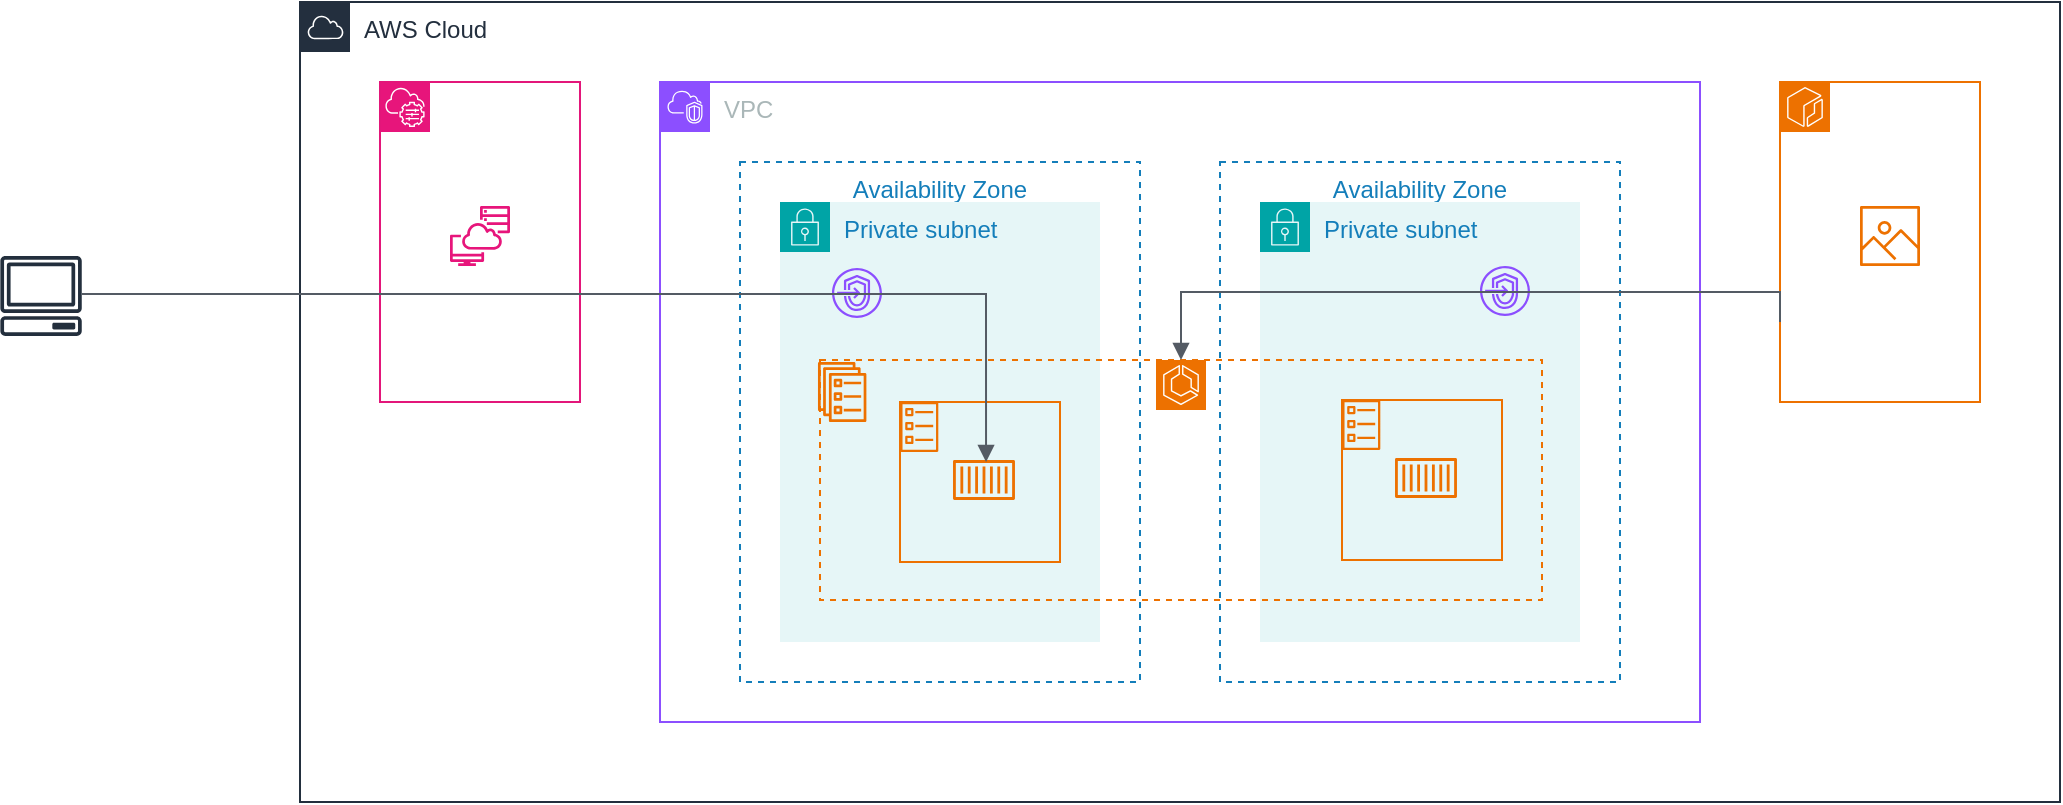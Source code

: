 <mxfile version="27.0.5">
  <diagram name="ページ1" id="8_Q9wC40AdxHY_8lKtXo">
    <mxGraphModel dx="1668" dy="934" grid="1" gridSize="10" guides="1" tooltips="1" connect="1" arrows="1" fold="1" page="1" pageScale="1" pageWidth="1169" pageHeight="827" math="0" shadow="0">
      <root>
        <mxCell id="0" />
        <mxCell id="1" parent="0" />
        <mxCell id="eQUanYn3twkdHNA9Sruw-1" value="AWS Cloud" style="points=[[0,0],[0.25,0],[0.5,0],[0.75,0],[1,0],[1,0.25],[1,0.5],[1,0.75],[1,1],[0.75,1],[0.5,1],[0.25,1],[0,1],[0,0.75],[0,0.5],[0,0.25]];outlineConnect=0;gradientColor=none;html=1;whiteSpace=wrap;fontSize=12;fontStyle=0;container=1;pointerEvents=0;collapsible=0;recursiveResize=0;shape=mxgraph.aws4.group;grIcon=mxgraph.aws4.group_aws_cloud;strokeColor=#232F3E;fillColor=none;verticalAlign=top;align=left;spacingLeft=30;fontColor=#232F3E;dashed=0;" vertex="1" parent="1">
          <mxGeometry x="220" y="120" width="880" height="400" as="geometry" />
        </mxCell>
        <mxCell id="eQUanYn3twkdHNA9Sruw-10" value="" style="rounded=0;whiteSpace=wrap;html=1;strokeColor=#ED7100;fillColor=none;" vertex="1" parent="eQUanYn3twkdHNA9Sruw-1">
          <mxGeometry x="740" y="40" width="100" height="160" as="geometry" />
        </mxCell>
        <mxCell id="eQUanYn3twkdHNA9Sruw-6" value="" style="sketch=0;points=[[0,0,0],[0.25,0,0],[0.5,0,0],[0.75,0,0],[1,0,0],[0,1,0],[0.25,1,0],[0.5,1,0],[0.75,1,0],[1,1,0],[0,0.25,0],[0,0.5,0],[0,0.75,0],[1,0.25,0],[1,0.5,0],[1,0.75,0]];outlineConnect=0;fontColor=#232F3E;fillColor=#ED7100;strokeColor=#ffffff;dashed=0;verticalLabelPosition=bottom;verticalAlign=top;align=center;html=1;fontSize=12;fontStyle=0;aspect=fixed;shape=mxgraph.aws4.resourceIcon;resIcon=mxgraph.aws4.ecr;" vertex="1" parent="eQUanYn3twkdHNA9Sruw-1">
          <mxGeometry x="740" y="40" width="25" height="25" as="geometry" />
        </mxCell>
        <mxCell id="eQUanYn3twkdHNA9Sruw-12" value="" style="sketch=0;outlineConnect=0;fontColor=#232F3E;gradientColor=none;fillColor=#ED7100;strokeColor=none;dashed=0;verticalLabelPosition=bottom;verticalAlign=top;align=center;html=1;fontSize=12;fontStyle=0;aspect=fixed;pointerEvents=1;shape=mxgraph.aws4.container_registry_image;" vertex="1" parent="eQUanYn3twkdHNA9Sruw-1">
          <mxGeometry x="780" y="102" width="30" height="30" as="geometry" />
        </mxCell>
        <mxCell id="eQUanYn3twkdHNA9Sruw-2" value="VPC" style="points=[[0,0],[0.25,0],[0.5,0],[0.75,0],[1,0],[1,0.25],[1,0.5],[1,0.75],[1,1],[0.75,1],[0.5,1],[0.25,1],[0,1],[0,0.75],[0,0.5],[0,0.25]];outlineConnect=0;gradientColor=none;html=1;whiteSpace=wrap;fontSize=12;fontStyle=0;container=1;pointerEvents=0;collapsible=0;recursiveResize=0;shape=mxgraph.aws4.group;grIcon=mxgraph.aws4.group_vpc2;strokeColor=#8C4FFF;fillColor=none;verticalAlign=top;align=left;spacingLeft=30;fontColor=#AAB7B8;dashed=0;" vertex="1" parent="eQUanYn3twkdHNA9Sruw-1">
          <mxGeometry x="180" y="40" width="520" height="320" as="geometry" />
        </mxCell>
        <mxCell id="eQUanYn3twkdHNA9Sruw-23" value="Availability Zone" style="fillColor=none;strokeColor=#147EBA;dashed=1;verticalAlign=top;fontStyle=0;fontColor=#147EBA;whiteSpace=wrap;html=1;" vertex="1" parent="eQUanYn3twkdHNA9Sruw-2">
          <mxGeometry x="40" y="40" width="200" height="260" as="geometry" />
        </mxCell>
        <mxCell id="eQUanYn3twkdHNA9Sruw-17" value="Private subnet" style="points=[[0,0],[0.25,0],[0.5,0],[0.75,0],[1,0],[1,0.25],[1,0.5],[1,0.75],[1,1],[0.75,1],[0.5,1],[0.25,1],[0,1],[0,0.75],[0,0.5],[0,0.25]];outlineConnect=0;gradientColor=none;html=1;whiteSpace=wrap;fontSize=12;fontStyle=0;container=1;pointerEvents=0;collapsible=0;recursiveResize=0;shape=mxgraph.aws4.group;grIcon=mxgraph.aws4.group_security_group;grStroke=0;strokeColor=#00A4A6;fillColor=#E6F6F7;verticalAlign=top;align=left;spacingLeft=30;fontColor=#147EBA;dashed=0;" vertex="1" parent="eQUanYn3twkdHNA9Sruw-2">
          <mxGeometry x="60" y="60" width="160" height="220" as="geometry" />
        </mxCell>
        <mxCell id="eQUanYn3twkdHNA9Sruw-22" value="" style="sketch=0;outlineConnect=0;fontColor=#232F3E;gradientColor=none;fillColor=#ED7100;strokeColor=none;dashed=0;verticalLabelPosition=bottom;verticalAlign=top;align=center;html=1;fontSize=12;fontStyle=0;aspect=fixed;pointerEvents=1;shape=mxgraph.aws4.container_1;" vertex="1" parent="eQUanYn3twkdHNA9Sruw-17">
          <mxGeometry x="86.51" y="129" width="30.97" height="20" as="geometry" />
        </mxCell>
        <mxCell id="eQUanYn3twkdHNA9Sruw-20" value="" style="rounded=0;whiteSpace=wrap;html=1;strokeColor=#ED7100;fillColor=none;" vertex="1" parent="eQUanYn3twkdHNA9Sruw-17">
          <mxGeometry x="60" y="100" width="80" height="80" as="geometry" />
        </mxCell>
        <mxCell id="eQUanYn3twkdHNA9Sruw-21" value="" style="sketch=0;outlineConnect=0;fontColor=#232F3E;gradientColor=none;fillColor=#ED7100;strokeColor=none;dashed=0;verticalLabelPosition=bottom;verticalAlign=top;align=center;html=1;fontSize=12;fontStyle=0;aspect=fixed;pointerEvents=1;shape=mxgraph.aws4.ecs_task;" vertex="1" parent="eQUanYn3twkdHNA9Sruw-17">
          <mxGeometry x="60.0" y="100" width="19.28" height="25" as="geometry" />
        </mxCell>
        <mxCell id="eQUanYn3twkdHNA9Sruw-16" value="" style="sketch=0;points=[[0,0,0],[0.25,0,0],[0.5,0,0],[0.75,0,0],[1,0,0],[0,1,0],[0.25,1,0],[0.5,1,0],[0.75,1,0],[1,1,0],[0,0.25,0],[0,0.5,0],[0,0.75,0],[1,0.25,0],[1,0.5,0],[1,0.75,0]];outlineConnect=0;fontColor=#232F3E;fillColor=#ED7100;strokeColor=#ffffff;dashed=0;verticalLabelPosition=bottom;verticalAlign=top;align=center;html=1;fontSize=12;fontStyle=0;aspect=fixed;shape=mxgraph.aws4.resourceIcon;resIcon=mxgraph.aws4.ecs;" vertex="1" parent="eQUanYn3twkdHNA9Sruw-2">
          <mxGeometry x="248" y="139" width="25" height="25" as="geometry" />
        </mxCell>
        <mxCell id="eQUanYn3twkdHNA9Sruw-18" value="" style="sketch=0;outlineConnect=0;fontColor=#232F3E;gradientColor=none;fillColor=#ED7100;strokeColor=none;dashed=0;verticalLabelPosition=bottom;verticalAlign=top;align=center;html=1;fontSize=12;fontStyle=0;aspect=fixed;pointerEvents=1;shape=mxgraph.aws4.ecs_service;" vertex="1" parent="eQUanYn3twkdHNA9Sruw-2">
          <mxGeometry x="78.9" y="140" width="24.38" height="30" as="geometry" />
        </mxCell>
        <mxCell id="eQUanYn3twkdHNA9Sruw-33" value="Availability Zone" style="fillColor=none;strokeColor=#147EBA;dashed=1;verticalAlign=top;fontStyle=0;fontColor=#147EBA;whiteSpace=wrap;html=1;" vertex="1" parent="eQUanYn3twkdHNA9Sruw-2">
          <mxGeometry x="280" y="40" width="200" height="260" as="geometry" />
        </mxCell>
        <mxCell id="eQUanYn3twkdHNA9Sruw-34" value="Private subnet" style="points=[[0,0],[0.25,0],[0.5,0],[0.75,0],[1,0],[1,0.25],[1,0.5],[1,0.75],[1,1],[0.75,1],[0.5,1],[0.25,1],[0,1],[0,0.75],[0,0.5],[0,0.25]];outlineConnect=0;gradientColor=none;html=1;whiteSpace=wrap;fontSize=12;fontStyle=0;container=1;pointerEvents=0;collapsible=0;recursiveResize=0;shape=mxgraph.aws4.group;grIcon=mxgraph.aws4.group_security_group;grStroke=0;strokeColor=#00A4A6;fillColor=#E6F6F7;verticalAlign=top;align=left;spacingLeft=30;fontColor=#147EBA;dashed=0;" vertex="1" parent="eQUanYn3twkdHNA9Sruw-2">
          <mxGeometry x="300" y="60" width="160" height="220" as="geometry" />
        </mxCell>
        <mxCell id="eQUanYn3twkdHNA9Sruw-35" value="" style="sketch=0;outlineConnect=0;fontColor=#232F3E;gradientColor=none;fillColor=#ED7100;strokeColor=none;dashed=0;verticalLabelPosition=bottom;verticalAlign=top;align=center;html=1;fontSize=12;fontStyle=0;aspect=fixed;pointerEvents=1;shape=mxgraph.aws4.container_1;" vertex="1" parent="eQUanYn3twkdHNA9Sruw-34">
          <mxGeometry x="67.51" y="128" width="30.97" height="20" as="geometry" />
        </mxCell>
        <mxCell id="eQUanYn3twkdHNA9Sruw-36" value="" style="rounded=0;whiteSpace=wrap;html=1;strokeColor=#ED7100;fillColor=none;" vertex="1" parent="eQUanYn3twkdHNA9Sruw-34">
          <mxGeometry x="41" y="99" width="80" height="80" as="geometry" />
        </mxCell>
        <mxCell id="eQUanYn3twkdHNA9Sruw-37" value="" style="sketch=0;outlineConnect=0;fontColor=#232F3E;gradientColor=none;fillColor=#ED7100;strokeColor=none;dashed=0;verticalLabelPosition=bottom;verticalAlign=top;align=center;html=1;fontSize=12;fontStyle=0;aspect=fixed;pointerEvents=1;shape=mxgraph.aws4.ecs_task;" vertex="1" parent="eQUanYn3twkdHNA9Sruw-34">
          <mxGeometry x="41" y="99" width="19.28" height="25" as="geometry" />
        </mxCell>
        <mxCell id="eQUanYn3twkdHNA9Sruw-32" value="" style="rounded=0;whiteSpace=wrap;html=1;strokeColor=#ED7100;fillColor=none;dashed=1;" vertex="1" parent="eQUanYn3twkdHNA9Sruw-34">
          <mxGeometry x="-220" y="79" width="361" height="120" as="geometry" />
        </mxCell>
        <mxCell id="eQUanYn3twkdHNA9Sruw-39" value="" style="sketch=0;outlineConnect=0;fontColor=#232F3E;gradientColor=none;fillColor=#8C4FFF;strokeColor=none;dashed=0;verticalLabelPosition=bottom;verticalAlign=top;align=center;html=1;fontSize=12;fontStyle=0;aspect=fixed;pointerEvents=1;shape=mxgraph.aws4.endpoints;" vertex="1" parent="eQUanYn3twkdHNA9Sruw-2">
          <mxGeometry x="410" y="92" width="25" height="25" as="geometry" />
        </mxCell>
        <mxCell id="eQUanYn3twkdHNA9Sruw-44" value="" style="sketch=0;outlineConnect=0;fontColor=#232F3E;gradientColor=none;fillColor=#8C4FFF;strokeColor=none;dashed=0;verticalLabelPosition=bottom;verticalAlign=top;align=center;html=1;fontSize=12;fontStyle=0;aspect=fixed;pointerEvents=1;shape=mxgraph.aws4.endpoints;" vertex="1" parent="eQUanYn3twkdHNA9Sruw-2">
          <mxGeometry x="86" y="93" width="25" height="25" as="geometry" />
        </mxCell>
        <mxCell id="eQUanYn3twkdHNA9Sruw-41" value="" style="edgeStyle=orthogonalEdgeStyle;html=1;endArrow=block;elbow=vertical;startArrow=none;endFill=1;strokeColor=#545B64;rounded=0;exitX=0;exitY=0.75;exitDx=0;exitDy=0;entryX=0.5;entryY=0;entryDx=0;entryDy=0;" edge="1" parent="eQUanYn3twkdHNA9Sruw-1" source="eQUanYn3twkdHNA9Sruw-10" target="eQUanYn3twkdHNA9Sruw-32">
          <mxGeometry width="100" relative="1" as="geometry">
            <mxPoint x="450" y="280" as="sourcePoint" />
            <mxPoint x="550" y="280" as="targetPoint" />
            <Array as="points">
              <mxPoint x="440" y="145" />
            </Array>
          </mxGeometry>
        </mxCell>
        <mxCell id="eQUanYn3twkdHNA9Sruw-42" value="" style="sketch=0;points=[[0,0,0],[0.25,0,0],[0.5,0,0],[0.75,0,0],[1,0,0],[0,1,0],[0.25,1,0],[0.5,1,0],[0.75,1,0],[1,1,0],[0,0.25,0],[0,0.5,0],[0,0.75,0],[1,0.25,0],[1,0.5,0],[1,0.75,0]];points=[[0,0,0],[0.25,0,0],[0.5,0,0],[0.75,0,0],[1,0,0],[0,1,0],[0.25,1,0],[0.5,1,0],[0.75,1,0],[1,1,0],[0,0.25,0],[0,0.5,0],[0,0.75,0],[1,0.25,0],[1,0.5,0],[1,0.75,0]];outlineConnect=0;fontColor=#232F3E;fillColor=#E7157B;strokeColor=#ffffff;dashed=0;verticalLabelPosition=bottom;verticalAlign=top;align=center;html=1;fontSize=12;fontStyle=0;aspect=fixed;shape=mxgraph.aws4.resourceIcon;resIcon=mxgraph.aws4.systems_manager;" vertex="1" parent="eQUanYn3twkdHNA9Sruw-1">
          <mxGeometry x="40" y="40" width="25" height="25" as="geometry" />
        </mxCell>
        <mxCell id="eQUanYn3twkdHNA9Sruw-43" value="" style="rounded=0;whiteSpace=wrap;html=1;strokeColor=light-dark(#e3167a, #d86d0c);fillColor=none;" vertex="1" parent="eQUanYn3twkdHNA9Sruw-1">
          <mxGeometry x="40" y="40" width="100" height="160" as="geometry" />
        </mxCell>
        <mxCell id="eQUanYn3twkdHNA9Sruw-46" value="" style="sketch=0;outlineConnect=0;fontColor=#232F3E;gradientColor=none;fillColor=#E7157B;strokeColor=none;dashed=0;verticalLabelPosition=bottom;verticalAlign=top;align=center;html=1;fontSize=12;fontStyle=0;aspect=fixed;pointerEvents=1;shape=mxgraph.aws4.systems_manager_session_manager;" vertex="1" parent="eQUanYn3twkdHNA9Sruw-1">
          <mxGeometry x="75" y="102" width="30" height="30" as="geometry" />
        </mxCell>
        <mxCell id="eQUanYn3twkdHNA9Sruw-47" value="" style="sketch=0;outlineConnect=0;fontColor=#232F3E;gradientColor=none;fillColor=#232F3D;strokeColor=none;dashed=0;verticalLabelPosition=bottom;verticalAlign=top;align=center;html=1;fontSize=12;fontStyle=0;aspect=fixed;pointerEvents=1;shape=mxgraph.aws4.client;" vertex="1" parent="1">
          <mxGeometry x="70" y="247" width="41.05" height="40" as="geometry" />
        </mxCell>
        <mxCell id="eQUanYn3twkdHNA9Sruw-45" value="" style="edgeStyle=orthogonalEdgeStyle;html=1;endArrow=block;elbow=vertical;startArrow=none;endFill=1;strokeColor=#545B64;rounded=0;entryX=0.23;entryY=0.425;entryDx=0;entryDy=0;entryPerimeter=0;" edge="1" parent="1" source="eQUanYn3twkdHNA9Sruw-47" target="eQUanYn3twkdHNA9Sruw-32">
          <mxGeometry width="100" relative="1" as="geometry">
            <mxPoint x="213" y="380" as="sourcePoint" />
            <mxPoint x="623.142" y="350" as="targetPoint" />
            <Array as="points">
              <mxPoint x="563" y="266" />
            </Array>
          </mxGeometry>
        </mxCell>
      </root>
    </mxGraphModel>
  </diagram>
</mxfile>

